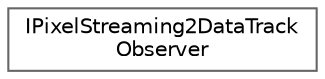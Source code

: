 digraph "Graphical Class Hierarchy"
{
 // INTERACTIVE_SVG=YES
 // LATEX_PDF_SIZE
  bgcolor="transparent";
  edge [fontname=Helvetica,fontsize=10,labelfontname=Helvetica,labelfontsize=10];
  node [fontname=Helvetica,fontsize=10,shape=box,height=0.2,width=0.4];
  rankdir="LR";
  Node0 [id="Node000000",label="IPixelStreaming2DataTrack\lObserver",height=0.2,width=0.4,color="grey40", fillcolor="white", style="filled",URL="$d7/d6b/classIPixelStreaming2DataTrackObserver.html",tooltip=" "];
}

